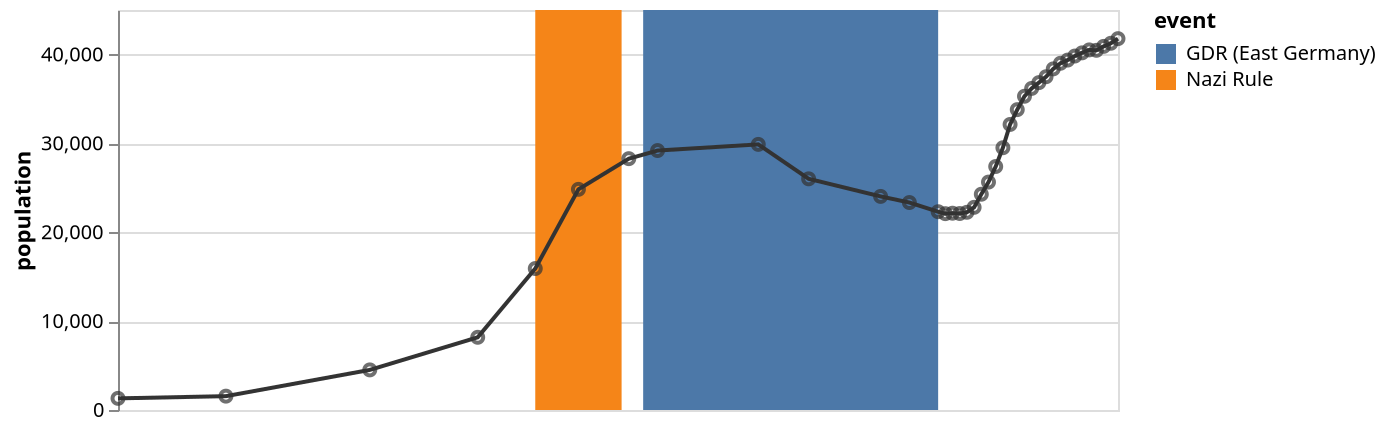 {
  "$schema": "https://vega.github.io/schema/vega-lite/v4.json",
  "description": "The population of the German city of Falkensee over time",
  "width": 500,
  "data": {
    "values": [
      {"year": "1875", "population": 1309},
      {"year": "1890", "population": 1558},
      {"year": "1910", "population": 4512},
      {"year": "1925", "population": 8180},
      {"year": "1933", "population": 15915},
      {"year": "1939", "population": 24824},
      {"year": "1946", "population": 28275},
      {"year": "1950", "population": 29189},
      {"year": "1964", "population": 29881},
      {"year": "1971", "population": 26007},
      {"year": "1981", "population": 24029},
      {"year": "1985", "population": 23340},
      {"year": "1989", "population": 22307},
      {"year": "1990", "population": 22087},
      {"year": "1991", "population": 22139},
      {"year": "1992", "population": 22105},
      {"year": "1993", "population": 22242},
      {"year": "1994", "population": 22801},
      {"year": "1995", "population": 24273},
      {"year": "1996", "population": 25640},
      {"year": "1997", "population": 27393},
      {"year": "1998", "population": 29505},
      {"year": "1999", "population": 32124},
      {"year": "2000", "population": 33791},
      {"year": "2001", "population": 35297},
      {"year": "2002", "population": 36179},
      {"year": "2003", "population": 36829},
      {"year": "2004", "population": 37493},
      {"year": "2005", "population": 38376},
      {"year": "2006", "population": 39008},
      {"year": "2007", "population": 39366},
      {"year": "2008", "population": 39821},
      {"year": "2009", "population": 40179},
      {"year": "2010", "population": 40511},
      {"year": "2011", "population": 40465},
      {"year": "2012", "population": 40905},
      {"year": "2013", "population": 41258},
      {"year": "2014", "population": 41777}
    ],
    "format": {"parse": {"year": "date:'%Y'"}}
  },
  "layer": [
    {
      "mark": "rect",
      "data": {
        "values": [
          {"start": "1933", "end": "1945", "event": "Nazi Rule"},
          {"start": "1948", "end": "1989", "event": "GDR (East Germany)"}
        ],
        "format": {"parse": {"start": "date:'%Y'", "end": "date:'%Y'"}}
      },
      "encoding": {
        "x": {
          "field": "start",
          "type": "temporal",
          "timeUnit": "year",
          "axis": null
        },
        "x2": {"field": "end", "timeUnit": "year"},
        "color": {"field": "event", "type": "nominal"}
      }
    },
    {
      "mark": "line",
      "encoding": {
        "x": {"field": "year", "type": "temporal", "timeUnit": "year"},
        "y": {"field": "population", "type": "quantitative"},
        "color": {"value": "#333"}
      }
    },
    {
      "mark": "point",
      "encoding": {
        "x": {"field": "year", "type": "temporal", "timeUnit": "year"},
        "y": {"field": "population", "type": "quantitative"},
        "color": {"value": "#333"}
      }
    }
  ],
  "autosize": {"type": "pad"}
}